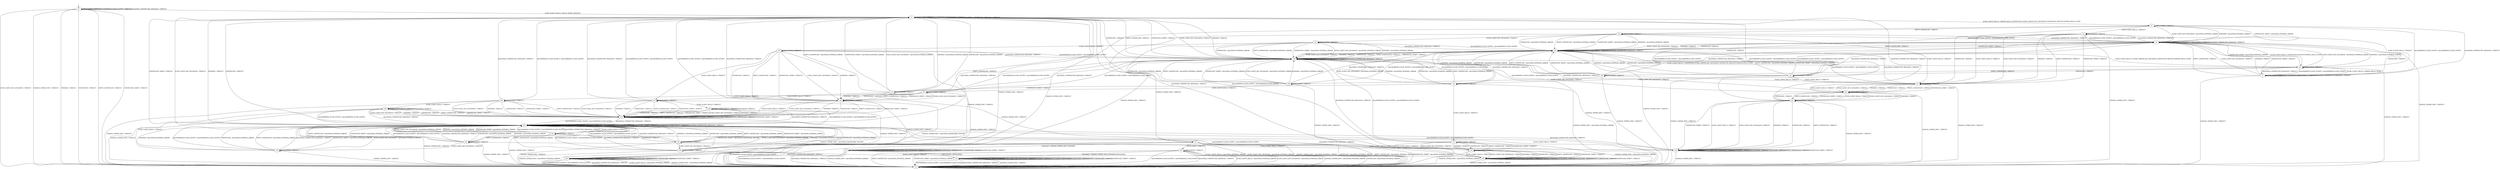 digraph h9 {
s0 [label="s0"];
s1 [label="s1"];
s2 [label="s2"];
s3 [label="s3"];
s4 [label="s4"];
s5 [label="s5"];
s6 [label="s6"];
s7 [label="s7"];
s8 [label="s8"];
s9 [label="s9"];
s10 [label="s10"];
s11 [label="s11"];
s12 [label="s12"];
s13 [label="s13"];
s14 [label="s14"];
s15 [label="s15"];
s16 [label="s16"];
s17 [label="s17"];
s18 [label="s18"];
s19 [label="s19"];
s20 [label="s20"];
s21 [label="s21"];
s22 [label="s22"];
s23 [label="s23"];
s24 [label="s24"];
s25 [label="s25"];
s26 [label="s26"];
s27 [label="s27"];
s28 [label="s28"];
s29 [label="s29"];
s30 [label="s30"];
s31 [label="s31"];
s32 [label="s32"];
s33 [label="s33"];
s34 [label="s34"];
s35 [label="s35"];
s36 [label="s36"];
s37 [label="s37"];
s38 [label="s38"];
s39 [label="s39"];
s40 [label="s40"];
s41 [label="s41"];
s42 [label="s42"];
s0 -> s1 [label="ECDH_CLIENT_HELLO / HELLO_VERIFY_REQUEST"];
s0 -> s2 [label="ECDH_CLIENT_KEY_EXCHANGE / TIMEOUT"];
s0 -> s2 [label="CHANGE_CIPHER_SPEC / TIMEOUT"];
s0 -> s2 [label="FINISHED / TIMEOUT"];
s0 -> s0 [label="APPLICATION / TIMEOUT"];
s0 -> s2 [label="CERTIFICATE / TIMEOUT"];
s0 -> s2 [label="EMPTY_CERTIFICATE / TIMEOUT"];
s0 -> s2 [label="CERTIFICATE_VERIFY / TIMEOUT"];
s0 -> s0 [label="Alert(WARNING,CLOSE_NOTIFY) / TIMEOUT"];
s0 -> s0 [label="Alert(FATAL,UNEXPECTED_MESSAGE) / TIMEOUT"];
s1 -> s3 [label="ECDH_CLIENT_HELLO / SERVER_HELLO,CERTIFICATE,ECDHE_SERVER_KEY_EXCHANGE,CERTIFICATE_REQUEST,SERVER_HELLO_DONE"];
s1 -> s23 [label="ECDH_CLIENT_KEY_EXCHANGE / TIMEOUT"];
s1 -> s2 [label="CHANGE_CIPHER_SPEC / TIMEOUT"];
s1 -> s23 [label="FINISHED / TIMEOUT"];
s1 -> s1 [label="APPLICATION / TIMEOUT"];
s1 -> s23 [label="CERTIFICATE / TIMEOUT"];
s1 -> s23 [label="EMPTY_CERTIFICATE / TIMEOUT"];
s1 -> s23 [label="CERTIFICATE_VERIFY / TIMEOUT"];
s1 -> s1 [label="Alert(WARNING,CLOSE_NOTIFY) / TIMEOUT"];
s1 -> s1 [label="Alert(FATAL,UNEXPECTED_MESSAGE) / TIMEOUT"];
s2 -> s2 [label="ECDH_CLIENT_HELLO / TIMEOUT"];
s2 -> s2 [label="ECDH_CLIENT_KEY_EXCHANGE / TIMEOUT"];
s2 -> s2 [label="CHANGE_CIPHER_SPEC / TIMEOUT"];
s2 -> s2 [label="FINISHED / TIMEOUT"];
s2 -> s2 [label="APPLICATION / TIMEOUT"];
s2 -> s2 [label="CERTIFICATE / TIMEOUT"];
s2 -> s2 [label="EMPTY_CERTIFICATE / TIMEOUT"];
s2 -> s2 [label="CERTIFICATE_VERIFY / TIMEOUT"];
s2 -> s2 [label="Alert(WARNING,CLOSE_NOTIFY) / TIMEOUT"];
s2 -> s2 [label="Alert(FATAL,UNEXPECTED_MESSAGE) / TIMEOUT"];
s3 -> s4 [label="ECDH_CLIENT_HELLO / TIMEOUT"];
s3 -> s5 [label="ECDH_CLIENT_KEY_EXCHANGE / Alert(FATAL,INTERNAL_ERROR)"];
s3 -> s2 [label="CHANGE_CIPHER_SPEC / TIMEOUT"];
s3 -> s5 [label="FINISHED / Alert(FATAL,INTERNAL_ERROR)"];
s3 -> s3 [label="APPLICATION / TIMEOUT"];
s3 -> s6 [label="CERTIFICATE / TIMEOUT"];
s3 -> s31 [label="EMPTY_CERTIFICATE / TIMEOUT"];
s3 -> s5 [label="CERTIFICATE_VERIFY / Alert(FATAL,INTERNAL_ERROR)"];
s3 -> s7 [label="Alert(WARNING,CLOSE_NOTIFY) / Alert(WARNING,CLOSE_NOTIFY)"];
s3 -> s7 [label="Alert(FATAL,UNEXPECTED_MESSAGE) / TIMEOUT"];
s4 -> s17 [label="ECDH_CLIENT_HELLO / TIMEOUT"];
s4 -> s17 [label="ECDH_CLIENT_KEY_EXCHANGE / TIMEOUT"];
s4 -> s2 [label="CHANGE_CIPHER_SPEC / TIMEOUT"];
s4 -> s17 [label="FINISHED / TIMEOUT"];
s4 -> s4 [label="APPLICATION / TIMEOUT"];
s4 -> s17 [label="CERTIFICATE / TIMEOUT"];
s4 -> s17 [label="EMPTY_CERTIFICATE / TIMEOUT"];
s4 -> s17 [label="CERTIFICATE_VERIFY / TIMEOUT"];
s4 -> s5 [label="Alert(WARNING,CLOSE_NOTIFY) / Alert(WARNING,CLOSE_NOTIFY)"];
s4 -> s5 [label="Alert(FATAL,UNEXPECTED_MESSAGE) / TIMEOUT"];
s5 -> s37 [label="ECDH_CLIENT_HELLO / CERTIFICATE_REQUEST,SERVER_HELLO_DONE"];
s5 -> s8 [label="ECDH_CLIENT_KEY_EXCHANGE / TIMEOUT"];
s5 -> s2 [label="CHANGE_CIPHER_SPEC / TIMEOUT"];
s5 -> s8 [label="FINISHED / TIMEOUT"];
s5 -> s5 [label="APPLICATION / TIMEOUT"];
s5 -> s8 [label="CERTIFICATE / TIMEOUT"];
s5 -> s8 [label="EMPTY_CERTIFICATE / TIMEOUT"];
s5 -> s8 [label="CERTIFICATE_VERIFY / TIMEOUT"];
s5 -> s5 [label="Alert(WARNING,CLOSE_NOTIFY) / TIMEOUT"];
s5 -> s5 [label="Alert(FATAL,UNEXPECTED_MESSAGE) / TIMEOUT"];
s6 -> s17 [label="ECDH_CLIENT_HELLO / TIMEOUT"];
s6 -> s9 [label="ECDH_CLIENT_KEY_EXCHANGE / TIMEOUT"];
s6 -> s2 [label="CHANGE_CIPHER_SPEC / TIMEOUT"];
s6 -> s8 [label="FINISHED / Alert(FATAL,INTERNAL_ERROR)"];
s6 -> s6 [label="APPLICATION / TIMEOUT"];
s6 -> s8 [label="CERTIFICATE / Alert(FATAL,INTERNAL_ERROR)"];
s6 -> s8 [label="EMPTY_CERTIFICATE / Alert(FATAL,INTERNAL_ERROR)"];
s6 -> s8 [label="CERTIFICATE_VERIFY / Alert(FATAL,INTERNAL_ERROR)"];
s6 -> s5 [label="Alert(WARNING,CLOSE_NOTIFY) / Alert(WARNING,CLOSE_NOTIFY)"];
s6 -> s5 [label="Alert(FATAL,UNEXPECTED_MESSAGE) / TIMEOUT"];
s7 -> s37 [label="ECDH_CLIENT_HELLO / SERVER_HELLO_DONE"];
s7 -> s5 [label="ECDH_CLIENT_KEY_EXCHANGE / TIMEOUT"];
s7 -> s2 [label="CHANGE_CIPHER_SPEC / TIMEOUT"];
s7 -> s5 [label="FINISHED / TIMEOUT"];
s7 -> s7 [label="APPLICATION / TIMEOUT"];
s7 -> s5 [label="CERTIFICATE / TIMEOUT"];
s7 -> s5 [label="EMPTY_CERTIFICATE / TIMEOUT"];
s7 -> s5 [label="CERTIFICATE_VERIFY / TIMEOUT"];
s7 -> s7 [label="Alert(WARNING,CLOSE_NOTIFY) / TIMEOUT"];
s7 -> s7 [label="Alert(FATAL,UNEXPECTED_MESSAGE) / TIMEOUT"];
s8 -> s37 [label="ECDH_CLIENT_HELLO / ECDHE_SERVER_KEY_EXCHANGE,CERTIFICATE_REQUEST,SERVER_HELLO_DONE"];
s8 -> s10 [label="ECDH_CLIENT_KEY_EXCHANGE / TIMEOUT"];
s8 -> s2 [label="CHANGE_CIPHER_SPEC / TIMEOUT"];
s8 -> s10 [label="FINISHED / TIMEOUT"];
s8 -> s8 [label="APPLICATION / TIMEOUT"];
s8 -> s10 [label="CERTIFICATE / TIMEOUT"];
s8 -> s10 [label="EMPTY_CERTIFICATE / TIMEOUT"];
s8 -> s10 [label="CERTIFICATE_VERIFY / TIMEOUT"];
s8 -> s8 [label="Alert(WARNING,CLOSE_NOTIFY) / TIMEOUT"];
s8 -> s8 [label="Alert(FATAL,UNEXPECTED_MESSAGE) / TIMEOUT"];
s9 -> s11 [label="ECDH_CLIENT_HELLO / TIMEOUT"];
s9 -> s10 [label="ECDH_CLIENT_KEY_EXCHANGE / Alert(FATAL,INTERNAL_ERROR)"];
s9 -> s2 [label="CHANGE_CIPHER_SPEC / Alert(FATAL,INTERNAL_ERROR)"];
s9 -> s10 [label="FINISHED / Alert(FATAL,INTERNAL_ERROR)"];
s9 -> s9 [label="APPLICATION / TIMEOUT"];
s9 -> s10 [label="CERTIFICATE / Alert(FATAL,INTERNAL_ERROR)"];
s9 -> s10 [label="EMPTY_CERTIFICATE / Alert(FATAL,INTERNAL_ERROR)"];
s9 -> s12 [label="CERTIFICATE_VERIFY / TIMEOUT"];
s9 -> s8 [label="Alert(WARNING,CLOSE_NOTIFY) / Alert(WARNING,CLOSE_NOTIFY)"];
s9 -> s8 [label="Alert(FATAL,UNEXPECTED_MESSAGE) / TIMEOUT"];
s10 -> s37 [label="ECDH_CLIENT_HELLO / CERTIFICATE,ECDHE_SERVER_KEY_EXCHANGE,CERTIFICATE_REQUEST,SERVER_HELLO_DONE"];
s10 -> s1 [label="ECDH_CLIENT_KEY_EXCHANGE / TIMEOUT"];
s10 -> s2 [label="CHANGE_CIPHER_SPEC / TIMEOUT"];
s10 -> s1 [label="FINISHED / TIMEOUT"];
s10 -> s10 [label="APPLICATION / TIMEOUT"];
s10 -> s1 [label="CERTIFICATE / TIMEOUT"];
s10 -> s1 [label="EMPTY_CERTIFICATE / TIMEOUT"];
s10 -> s1 [label="CERTIFICATE_VERIFY / TIMEOUT"];
s10 -> s10 [label="Alert(WARNING,CLOSE_NOTIFY) / TIMEOUT"];
s10 -> s10 [label="Alert(FATAL,UNEXPECTED_MESSAGE) / TIMEOUT"];
s11 -> s18 [label="ECDH_CLIENT_HELLO / TIMEOUT"];
s11 -> s18 [label="ECDH_CLIENT_KEY_EXCHANGE / TIMEOUT"];
s11 -> s2 [label="CHANGE_CIPHER_SPEC / Alert(FATAL,INTERNAL_ERROR)"];
s11 -> s18 [label="FINISHED / TIMEOUT"];
s11 -> s11 [label="APPLICATION / TIMEOUT"];
s11 -> s18 [label="CERTIFICATE / TIMEOUT"];
s11 -> s18 [label="EMPTY_CERTIFICATE / TIMEOUT"];
s11 -> s18 [label="CERTIFICATE_VERIFY / TIMEOUT"];
s11 -> s10 [label="Alert(WARNING,CLOSE_NOTIFY) / Alert(WARNING,CLOSE_NOTIFY)"];
s11 -> s10 [label="Alert(FATAL,UNEXPECTED_MESSAGE) / TIMEOUT"];
s12 -> s19 [label="ECDH_CLIENT_HELLO / TIMEOUT"];
s12 -> s1 [label="ECDH_CLIENT_KEY_EXCHANGE / Alert(FATAL,INTERNAL_ERROR)"];
s12 -> s13 [label="CHANGE_CIPHER_SPEC / TIMEOUT"];
s12 -> s1 [label="FINISHED / Alert(FATAL,INTERNAL_ERROR)"];
s12 -> s12 [label="APPLICATION / TIMEOUT"];
s12 -> s1 [label="CERTIFICATE / Alert(FATAL,INTERNAL_ERROR)"];
s12 -> s1 [label="EMPTY_CERTIFICATE / Alert(FATAL,INTERNAL_ERROR)"];
s12 -> s1 [label="CERTIFICATE_VERIFY / Alert(FATAL,INTERNAL_ERROR)"];
s12 -> s10 [label="Alert(WARNING,CLOSE_NOTIFY) / Alert(WARNING,CLOSE_NOTIFY)"];
s12 -> s10 [label="Alert(FATAL,UNEXPECTED_MESSAGE) / TIMEOUT"];
s13 -> s2 [label="ECDH_CLIENT_HELLO / Alert(FATAL,INTERNAL_ERROR)"];
s13 -> s2 [label="ECDH_CLIENT_KEY_EXCHANGE / Alert(FATAL,INTERNAL_ERROR)"];
s13 -> s2 [label="CHANGE_CIPHER_SPEC / Alert(FATAL,INTERNAL_ERROR)"];
s13 -> s14 [label="FINISHED / CHANGE_CIPHER_SPEC,FINISHED"];
s13 -> s15 [label="APPLICATION / TIMEOUT"];
s13 -> s2 [label="CERTIFICATE / Alert(FATAL,INTERNAL_ERROR)"];
s13 -> s2 [label="EMPTY_CERTIFICATE / Alert(FATAL,INTERNAL_ERROR)"];
s13 -> s2 [label="CERTIFICATE_VERIFY / Alert(FATAL,INTERNAL_ERROR)"];
s13 -> s2 [label="Alert(WARNING,CLOSE_NOTIFY) / Alert(WARNING,CLOSE_NOTIFY)"];
s13 -> s2 [label="Alert(FATAL,UNEXPECTED_MESSAGE) / TIMEOUT"];
s14 -> s14 [label="ECDH_CLIENT_HELLO / Alert(WARNING,NO_RENEGOTIATION)"];
s14 -> s14 [label="ECDH_CLIENT_KEY_EXCHANGE / TIMEOUT"];
s14 -> s2 [label="CHANGE_CIPHER_SPEC / Alert(FATAL,INTERNAL_ERROR)"];
s14 -> s14 [label="FINISHED / TIMEOUT"];
s14 -> s16 [label="APPLICATION / APPLICATION"];
s14 -> s14 [label="CERTIFICATE / TIMEOUT"];
s14 -> s14 [label="EMPTY_CERTIFICATE / TIMEOUT"];
s14 -> s14 [label="CERTIFICATE_VERIFY / TIMEOUT"];
s14 -> s2 [label="Alert(WARNING,CLOSE_NOTIFY) / Alert(WARNING,CLOSE_NOTIFY)"];
s14 -> s2 [label="Alert(FATAL,UNEXPECTED_MESSAGE) / TIMEOUT"];
s15 -> s2 [label="ECDH_CLIENT_HELLO / Alert(FATAL,INTERNAL_ERROR)"];
s15 -> s2 [label="ECDH_CLIENT_KEY_EXCHANGE / Alert(FATAL,INTERNAL_ERROR)"];
s15 -> s2 [label="CHANGE_CIPHER_SPEC / Alert(FATAL,INTERNAL_ERROR)"];
s15 -> s16 [label="FINISHED / CHANGE_CIPHER_SPEC,FINISHED,APPLICATION"];
s15 -> s15 [label="APPLICATION / TIMEOUT"];
s15 -> s2 [label="CERTIFICATE / Alert(FATAL,INTERNAL_ERROR)"];
s15 -> s2 [label="EMPTY_CERTIFICATE / Alert(FATAL,INTERNAL_ERROR)"];
s15 -> s2 [label="CERTIFICATE_VERIFY / Alert(FATAL,INTERNAL_ERROR)"];
s15 -> s2 [label="Alert(WARNING,CLOSE_NOTIFY) / Alert(WARNING,CLOSE_NOTIFY)"];
s15 -> s2 [label="Alert(FATAL,UNEXPECTED_MESSAGE) / TIMEOUT"];
s16 -> s16 [label="ECDH_CLIENT_HELLO / Alert(WARNING,NO_RENEGOTIATION)"];
s16 -> s16 [label="ECDH_CLIENT_KEY_EXCHANGE / TIMEOUT"];
s16 -> s2 [label="CHANGE_CIPHER_SPEC / TIMEOUT"];
s16 -> s16 [label="FINISHED / TIMEOUT"];
s16 -> s16 [label="APPLICATION / APPLICATION"];
s16 -> s16 [label="CERTIFICATE / TIMEOUT"];
s16 -> s16 [label="EMPTY_CERTIFICATE / TIMEOUT"];
s16 -> s16 [label="CERTIFICATE_VERIFY / TIMEOUT"];
s16 -> s2 [label="Alert(WARNING,CLOSE_NOTIFY) / Alert(WARNING,CLOSE_NOTIFY)"];
s16 -> s2 [label="Alert(FATAL,UNEXPECTED_MESSAGE) / TIMEOUT"];
s17 -> s20 [label="ECDH_CLIENT_HELLO / TIMEOUT"];
s17 -> s20 [label="ECDH_CLIENT_KEY_EXCHANGE / TIMEOUT"];
s17 -> s2 [label="CHANGE_CIPHER_SPEC / TIMEOUT"];
s17 -> s20 [label="FINISHED / TIMEOUT"];
s17 -> s17 [label="APPLICATION / TIMEOUT"];
s17 -> s20 [label="CERTIFICATE / TIMEOUT"];
s17 -> s20 [label="EMPTY_CERTIFICATE / TIMEOUT"];
s17 -> s20 [label="CERTIFICATE_VERIFY / TIMEOUT"];
s17 -> s8 [label="Alert(WARNING,CLOSE_NOTIFY) / Alert(WARNING,CLOSE_NOTIFY)"];
s17 -> s8 [label="Alert(FATAL,UNEXPECTED_MESSAGE) / TIMEOUT"];
s18 -> s28 [label="ECDH_CLIENT_HELLO / TIMEOUT"];
s18 -> s28 [label="ECDH_CLIENT_KEY_EXCHANGE / TIMEOUT"];
s18 -> s2 [label="CHANGE_CIPHER_SPEC / Alert(FATAL,INTERNAL_ERROR)"];
s18 -> s28 [label="FINISHED / TIMEOUT"];
s18 -> s18 [label="APPLICATION / TIMEOUT"];
s18 -> s28 [label="CERTIFICATE / TIMEOUT"];
s18 -> s28 [label="EMPTY_CERTIFICATE / TIMEOUT"];
s18 -> s28 [label="CERTIFICATE_VERIFY / TIMEOUT"];
s18 -> s1 [label="Alert(WARNING,CLOSE_NOTIFY) / Alert(WARNING,CLOSE_NOTIFY)"];
s18 -> s1 [label="Alert(FATAL,UNEXPECTED_MESSAGE) / TIMEOUT"];
s19 -> s29 [label="ECDH_CLIENT_HELLO / TIMEOUT"];
s19 -> s21 [label="ECDH_CLIENT_KEY_EXCHANGE / TIMEOUT"];
s19 -> s22 [label="CHANGE_CIPHER_SPEC / TIMEOUT"];
s19 -> s21 [label="FINISHED / TIMEOUT"];
s19 -> s19 [label="APPLICATION / TIMEOUT"];
s19 -> s21 [label="CERTIFICATE / TIMEOUT"];
s19 -> s21 [label="EMPTY_CERTIFICATE / TIMEOUT"];
s19 -> s21 [label="CERTIFICATE_VERIFY / TIMEOUT"];
s19 -> s1 [label="Alert(WARNING,CLOSE_NOTIFY) / Alert(WARNING,CLOSE_NOTIFY)"];
s19 -> s1 [label="Alert(FATAL,UNEXPECTED_MESSAGE) / TIMEOUT"];
s20 -> s27 [label="ECDH_CLIENT_HELLO / TIMEOUT"];
s20 -> s27 [label="ECDH_CLIENT_KEY_EXCHANGE / TIMEOUT"];
s20 -> s2 [label="CHANGE_CIPHER_SPEC / TIMEOUT"];
s20 -> s27 [label="FINISHED / TIMEOUT"];
s20 -> s20 [label="APPLICATION / TIMEOUT"];
s20 -> s27 [label="CERTIFICATE / TIMEOUT"];
s20 -> s27 [label="EMPTY_CERTIFICATE / TIMEOUT"];
s20 -> s27 [label="CERTIFICATE_VERIFY / TIMEOUT"];
s20 -> s10 [label="Alert(WARNING,CLOSE_NOTIFY) / Alert(WARNING,CLOSE_NOTIFY)"];
s20 -> s10 [label="Alert(FATAL,UNEXPECTED_MESSAGE) / TIMEOUT"];
s21 -> s21 [label="ECDH_CLIENT_HELLO / TIMEOUT"];
s21 -> s21 [label="ECDH_CLIENT_KEY_EXCHANGE / TIMEOUT"];
s21 -> s2 [label="CHANGE_CIPHER_SPEC / Alert(FATAL,HANDSHAKE_FAILURE)"];
s21 -> s21 [label="FINISHED / TIMEOUT"];
s21 -> s21 [label="APPLICATION / TIMEOUT"];
s21 -> s21 [label="CERTIFICATE / TIMEOUT"];
s21 -> s21 [label="EMPTY_CERTIFICATE / TIMEOUT"];
s21 -> s21 [label="CERTIFICATE_VERIFY / TIMEOUT"];
s21 -> s23 [label="Alert(WARNING,CLOSE_NOTIFY) / Alert(WARNING,CLOSE_NOTIFY)"];
s21 -> s23 [label="Alert(FATAL,UNEXPECTED_MESSAGE) / TIMEOUT"];
s22 -> s2 [label="ECDH_CLIENT_HELLO / Alert(FATAL,INTERNAL_ERROR)"];
s22 -> s22 [label="ECDH_CLIENT_KEY_EXCHANGE / TIMEOUT"];
s22 -> s2 [label="CHANGE_CIPHER_SPEC / Alert(FATAL,INTERNAL_ERROR)"];
s22 -> s22 [label="FINISHED / TIMEOUT"];
s22 -> s22 [label="APPLICATION / TIMEOUT"];
s22 -> s22 [label="CERTIFICATE / TIMEOUT"];
s22 -> s22 [label="EMPTY_CERTIFICATE / TIMEOUT"];
s22 -> s22 [label="CERTIFICATE_VERIFY / TIMEOUT"];
s22 -> s2 [label="Alert(WARNING,CLOSE_NOTIFY) / Alert(WARNING,CLOSE_NOTIFY)"];
s22 -> s2 [label="Alert(FATAL,UNEXPECTED_MESSAGE) / TIMEOUT"];
s23 -> s24 [label="ECDH_CLIENT_HELLO / TIMEOUT"];
s23 -> s23 [label="ECDH_CLIENT_KEY_EXCHANGE / TIMEOUT"];
s23 -> s2 [label="CHANGE_CIPHER_SPEC / TIMEOUT"];
s23 -> s23 [label="FINISHED / TIMEOUT"];
s23 -> s23 [label="APPLICATION / TIMEOUT"];
s23 -> s23 [label="CERTIFICATE / TIMEOUT"];
s23 -> s23 [label="EMPTY_CERTIFICATE / TIMEOUT"];
s23 -> s23 [label="CERTIFICATE_VERIFY / TIMEOUT"];
s23 -> s23 [label="Alert(WARNING,CLOSE_NOTIFY) / TIMEOUT"];
s23 -> s23 [label="Alert(FATAL,UNEXPECTED_MESSAGE) / TIMEOUT"];
s24 -> s30 [label="ECDH_CLIENT_HELLO / TIMEOUT"];
s24 -> s23 [label="ECDH_CLIENT_KEY_EXCHANGE / Alert(FATAL,INTERNAL_ERROR)"];
s24 -> s2 [label="CHANGE_CIPHER_SPEC / TIMEOUT"];
s24 -> s23 [label="FINISHED / Alert(FATAL,INTERNAL_ERROR)"];
s24 -> s24 [label="APPLICATION / TIMEOUT"];
s24 -> s25 [label="CERTIFICATE / TIMEOUT"];
s24 -> s32 [label="EMPTY_CERTIFICATE / TIMEOUT"];
s24 -> s23 [label="CERTIFICATE_VERIFY / Alert(FATAL,INTERNAL_ERROR)"];
s24 -> s23 [label="Alert(WARNING,CLOSE_NOTIFY) / Alert(WARNING,CLOSE_NOTIFY)"];
s24 -> s23 [label="Alert(FATAL,UNEXPECTED_MESSAGE) / TIMEOUT"];
s25 -> s30 [label="ECDH_CLIENT_HELLO / TIMEOUT"];
s25 -> s26 [label="ECDH_CLIENT_KEY_EXCHANGE / TIMEOUT"];
s25 -> s2 [label="CHANGE_CIPHER_SPEC / TIMEOUT"];
s25 -> s23 [label="FINISHED / Alert(FATAL,INTERNAL_ERROR)"];
s25 -> s25 [label="APPLICATION / TIMEOUT"];
s25 -> s23 [label="CERTIFICATE / Alert(FATAL,INTERNAL_ERROR)"];
s25 -> s23 [label="EMPTY_CERTIFICATE / Alert(FATAL,INTERNAL_ERROR)"];
s25 -> s23 [label="CERTIFICATE_VERIFY / Alert(FATAL,INTERNAL_ERROR)"];
s25 -> s23 [label="Alert(WARNING,CLOSE_NOTIFY) / Alert(WARNING,CLOSE_NOTIFY)"];
s25 -> s23 [label="Alert(FATAL,UNEXPECTED_MESSAGE) / TIMEOUT"];
s26 -> s28 [label="ECDH_CLIENT_HELLO / TIMEOUT"];
s26 -> s23 [label="ECDH_CLIENT_KEY_EXCHANGE / Alert(FATAL,INTERNAL_ERROR)"];
s26 -> s2 [label="CHANGE_CIPHER_SPEC / Alert(FATAL,INTERNAL_ERROR)"];
s26 -> s23 [label="FINISHED / Alert(FATAL,INTERNAL_ERROR)"];
s26 -> s26 [label="APPLICATION / TIMEOUT"];
s26 -> s23 [label="CERTIFICATE / Alert(FATAL,INTERNAL_ERROR)"];
s26 -> s23 [label="EMPTY_CERTIFICATE / Alert(FATAL,INTERNAL_ERROR)"];
s26 -> s23 [label="CERTIFICATE_VERIFY / Alert(FATAL,HANDSHAKE_FAILURE)"];
s26 -> s23 [label="Alert(WARNING,CLOSE_NOTIFY) / Alert(WARNING,CLOSE_NOTIFY)"];
s26 -> s23 [label="Alert(FATAL,UNEXPECTED_MESSAGE) / TIMEOUT"];
s27 -> s30 [label="ECDH_CLIENT_HELLO / TIMEOUT"];
s27 -> s30 [label="ECDH_CLIENT_KEY_EXCHANGE / TIMEOUT"];
s27 -> s2 [label="CHANGE_CIPHER_SPEC / TIMEOUT"];
s27 -> s30 [label="FINISHED / TIMEOUT"];
s27 -> s27 [label="APPLICATION / TIMEOUT"];
s27 -> s30 [label="CERTIFICATE / TIMEOUT"];
s27 -> s30 [label="EMPTY_CERTIFICATE / TIMEOUT"];
s27 -> s30 [label="CERTIFICATE_VERIFY / TIMEOUT"];
s27 -> s1 [label="Alert(WARNING,CLOSE_NOTIFY) / Alert(WARNING,CLOSE_NOTIFY)"];
s27 -> s1 [label="Alert(FATAL,UNEXPECTED_MESSAGE) / TIMEOUT"];
s28 -> s28 [label="ECDH_CLIENT_HELLO / TIMEOUT"];
s28 -> s28 [label="ECDH_CLIENT_KEY_EXCHANGE / TIMEOUT"];
s28 -> s2 [label="CHANGE_CIPHER_SPEC / Alert(FATAL,INTERNAL_ERROR)"];
s28 -> s28 [label="FINISHED / TIMEOUT"];
s28 -> s28 [label="APPLICATION / TIMEOUT"];
s28 -> s28 [label="CERTIFICATE / TIMEOUT"];
s28 -> s28 [label="EMPTY_CERTIFICATE / TIMEOUT"];
s28 -> s28 [label="CERTIFICATE_VERIFY / TIMEOUT"];
s28 -> s23 [label="Alert(WARNING,CLOSE_NOTIFY) / Alert(WARNING,CLOSE_NOTIFY)"];
s28 -> s23 [label="Alert(FATAL,UNEXPECTED_MESSAGE) / TIMEOUT"];
s29 -> s29 [label="ECDH_CLIENT_HELLO / TIMEOUT"];
s29 -> s21 [label="ECDH_CLIENT_KEY_EXCHANGE / TIMEOUT"];
s29 -> s22 [label="CHANGE_CIPHER_SPEC / TIMEOUT"];
s29 -> s21 [label="FINISHED / TIMEOUT"];
s29 -> s29 [label="APPLICATION / TIMEOUT"];
s29 -> s21 [label="CERTIFICATE / TIMEOUT"];
s29 -> s21 [label="EMPTY_CERTIFICATE / TIMEOUT"];
s29 -> s21 [label="CERTIFICATE_VERIFY / TIMEOUT"];
s29 -> s23 [label="Alert(WARNING,CLOSE_NOTIFY) / Alert(WARNING,CLOSE_NOTIFY)"];
s29 -> s23 [label="Alert(FATAL,UNEXPECTED_MESSAGE) / TIMEOUT"];
s30 -> s30 [label="ECDH_CLIENT_HELLO / TIMEOUT"];
s30 -> s30 [label="ECDH_CLIENT_KEY_EXCHANGE / TIMEOUT"];
s30 -> s2 [label="CHANGE_CIPHER_SPEC / TIMEOUT"];
s30 -> s30 [label="FINISHED / TIMEOUT"];
s30 -> s30 [label="APPLICATION / TIMEOUT"];
s30 -> s30 [label="CERTIFICATE / TIMEOUT"];
s30 -> s30 [label="EMPTY_CERTIFICATE / TIMEOUT"];
s30 -> s30 [label="CERTIFICATE_VERIFY / TIMEOUT"];
s30 -> s23 [label="Alert(WARNING,CLOSE_NOTIFY) / Alert(WARNING,CLOSE_NOTIFY)"];
s30 -> s23 [label="Alert(FATAL,UNEXPECTED_MESSAGE) / TIMEOUT"];
s31 -> s17 [label="ECDH_CLIENT_HELLO / TIMEOUT"];
s31 -> s33 [label="ECDH_CLIENT_KEY_EXCHANGE / TIMEOUT"];
s31 -> s2 [label="CHANGE_CIPHER_SPEC / TIMEOUT"];
s31 -> s8 [label="FINISHED / Alert(FATAL,INTERNAL_ERROR)"];
s31 -> s31 [label="APPLICATION / TIMEOUT"];
s31 -> s8 [label="CERTIFICATE / Alert(FATAL,INTERNAL_ERROR)"];
s31 -> s8 [label="EMPTY_CERTIFICATE / Alert(FATAL,INTERNAL_ERROR)"];
s31 -> s8 [label="CERTIFICATE_VERIFY / Alert(FATAL,INTERNAL_ERROR)"];
s31 -> s5 [label="Alert(WARNING,CLOSE_NOTIFY) / Alert(WARNING,CLOSE_NOTIFY)"];
s31 -> s5 [label="Alert(FATAL,UNEXPECTED_MESSAGE) / TIMEOUT"];
s32 -> s30 [label="ECDH_CLIENT_HELLO / TIMEOUT"];
s32 -> s34 [label="ECDH_CLIENT_KEY_EXCHANGE / TIMEOUT"];
s32 -> s2 [label="CHANGE_CIPHER_SPEC / TIMEOUT"];
s32 -> s23 [label="FINISHED / Alert(FATAL,INTERNAL_ERROR)"];
s32 -> s32 [label="APPLICATION / TIMEOUT"];
s32 -> s23 [label="CERTIFICATE / Alert(FATAL,INTERNAL_ERROR)"];
s32 -> s23 [label="EMPTY_CERTIFICATE / Alert(FATAL,INTERNAL_ERROR)"];
s32 -> s23 [label="CERTIFICATE_VERIFY / Alert(FATAL,INTERNAL_ERROR)"];
s32 -> s23 [label="Alert(WARNING,CLOSE_NOTIFY) / Alert(WARNING,CLOSE_NOTIFY)"];
s32 -> s23 [label="Alert(FATAL,UNEXPECTED_MESSAGE) / TIMEOUT"];
s33 -> s35 [label="ECDH_CLIENT_HELLO / TIMEOUT"];
s33 -> s10 [label="ECDH_CLIENT_KEY_EXCHANGE / Alert(FATAL,INTERNAL_ERROR)"];
s33 -> s13 [label="CHANGE_CIPHER_SPEC / TIMEOUT"];
s33 -> s10 [label="FINISHED / Alert(FATAL,INTERNAL_ERROR)"];
s33 -> s33 [label="APPLICATION / TIMEOUT"];
s33 -> s10 [label="CERTIFICATE / Alert(FATAL,INTERNAL_ERROR)"];
s33 -> s10 [label="EMPTY_CERTIFICATE / Alert(FATAL,INTERNAL_ERROR)"];
s33 -> s10 [label="CERTIFICATE_VERIFY / Alert(FATAL,INTERNAL_ERROR)"];
s33 -> s8 [label="Alert(WARNING,CLOSE_NOTIFY) / Alert(WARNING,CLOSE_NOTIFY)"];
s33 -> s8 [label="Alert(FATAL,UNEXPECTED_MESSAGE) / TIMEOUT"];
s34 -> s40 [label="ECDH_CLIENT_HELLO / TIMEOUT"];
s34 -> s23 [label="ECDH_CLIENT_KEY_EXCHANGE / Alert(FATAL,INTERNAL_ERROR)"];
s34 -> s2 [label="CHANGE_CIPHER_SPEC / TIMEOUT"];
s34 -> s23 [label="FINISHED / Alert(FATAL,INTERNAL_ERROR)"];
s34 -> s34 [label="APPLICATION / TIMEOUT"];
s34 -> s23 [label="CERTIFICATE / Alert(FATAL,INTERNAL_ERROR)"];
s34 -> s23 [label="EMPTY_CERTIFICATE / Alert(FATAL,INTERNAL_ERROR)"];
s34 -> s23 [label="CERTIFICATE_VERIFY / Alert(FATAL,INTERNAL_ERROR)"];
s34 -> s23 [label="Alert(WARNING,CLOSE_NOTIFY) / Alert(WARNING,CLOSE_NOTIFY)"];
s34 -> s23 [label="Alert(FATAL,UNEXPECTED_MESSAGE) / TIMEOUT"];
s35 -> s19 [label="ECDH_CLIENT_HELLO / TIMEOUT"];
s35 -> s36 [label="ECDH_CLIENT_KEY_EXCHANGE / TIMEOUT"];
s35 -> s22 [label="CHANGE_CIPHER_SPEC / TIMEOUT"];
s35 -> s36 [label="FINISHED / TIMEOUT"];
s35 -> s35 [label="APPLICATION / TIMEOUT"];
s35 -> s36 [label="CERTIFICATE / TIMEOUT"];
s35 -> s36 [label="EMPTY_CERTIFICATE / TIMEOUT"];
s35 -> s36 [label="CERTIFICATE_VERIFY / TIMEOUT"];
s35 -> s10 [label="Alert(WARNING,CLOSE_NOTIFY) / Alert(WARNING,CLOSE_NOTIFY)"];
s35 -> s10 [label="Alert(FATAL,UNEXPECTED_MESSAGE) / TIMEOUT"];
s36 -> s21 [label="ECDH_CLIENT_HELLO / TIMEOUT"];
s36 -> s21 [label="ECDH_CLIENT_KEY_EXCHANGE / TIMEOUT"];
s36 -> s2 [label="CHANGE_CIPHER_SPEC / Alert(FATAL,HANDSHAKE_FAILURE)"];
s36 -> s21 [label="FINISHED / TIMEOUT"];
s36 -> s36 [label="APPLICATION / TIMEOUT"];
s36 -> s21 [label="CERTIFICATE / TIMEOUT"];
s36 -> s21 [label="EMPTY_CERTIFICATE / TIMEOUT"];
s36 -> s21 [label="CERTIFICATE_VERIFY / TIMEOUT"];
s36 -> s1 [label="Alert(WARNING,CLOSE_NOTIFY) / Alert(WARNING,CLOSE_NOTIFY)"];
s36 -> s1 [label="Alert(FATAL,UNEXPECTED_MESSAGE) / TIMEOUT"];
s37 -> s4 [label="ECDH_CLIENT_HELLO / TIMEOUT"];
s37 -> s5 [label="ECDH_CLIENT_KEY_EXCHANGE / Alert(FATAL,INTERNAL_ERROR)"];
s37 -> s2 [label="CHANGE_CIPHER_SPEC / TIMEOUT"];
s37 -> s5 [label="FINISHED / Alert(FATAL,INTERNAL_ERROR)"];
s37 -> s37 [label="APPLICATION / TIMEOUT"];
s37 -> s6 [label="CERTIFICATE / TIMEOUT"];
s37 -> s38 [label="EMPTY_CERTIFICATE / TIMEOUT"];
s37 -> s5 [label="CERTIFICATE_VERIFY / Alert(FATAL,INTERNAL_ERROR)"];
s37 -> s7 [label="Alert(WARNING,CLOSE_NOTIFY) / Alert(WARNING,CLOSE_NOTIFY)"];
s37 -> s7 [label="Alert(FATAL,UNEXPECTED_MESSAGE) / TIMEOUT"];
s38 -> s17 [label="ECDH_CLIENT_HELLO / TIMEOUT"];
s38 -> s39 [label="ECDH_CLIENT_KEY_EXCHANGE / TIMEOUT"];
s38 -> s2 [label="CHANGE_CIPHER_SPEC / TIMEOUT"];
s38 -> s8 [label="FINISHED / Alert(FATAL,INTERNAL_ERROR)"];
s38 -> s38 [label="APPLICATION / TIMEOUT"];
s38 -> s8 [label="CERTIFICATE / Alert(FATAL,INTERNAL_ERROR)"];
s38 -> s8 [label="EMPTY_CERTIFICATE / Alert(FATAL,INTERNAL_ERROR)"];
s38 -> s8 [label="CERTIFICATE_VERIFY / Alert(FATAL,INTERNAL_ERROR)"];
s38 -> s5 [label="Alert(WARNING,CLOSE_NOTIFY) / Alert(WARNING,CLOSE_NOTIFY)"];
s38 -> s5 [label="Alert(FATAL,UNEXPECTED_MESSAGE) / TIMEOUT"];
s39 -> s41 [label="ECDH_CLIENT_HELLO / TIMEOUT"];
s39 -> s10 [label="ECDH_CLIENT_KEY_EXCHANGE / Alert(FATAL,INTERNAL_ERROR)"];
s39 -> s2 [label="CHANGE_CIPHER_SPEC / TIMEOUT"];
s39 -> s10 [label="FINISHED / Alert(FATAL,INTERNAL_ERROR)"];
s39 -> s39 [label="APPLICATION / TIMEOUT"];
s39 -> s10 [label="CERTIFICATE / Alert(FATAL,INTERNAL_ERROR)"];
s39 -> s10 [label="EMPTY_CERTIFICATE / Alert(FATAL,INTERNAL_ERROR)"];
s39 -> s10 [label="CERTIFICATE_VERIFY / Alert(FATAL,INTERNAL_ERROR)"];
s39 -> s8 [label="Alert(WARNING,CLOSE_NOTIFY) / Alert(WARNING,CLOSE_NOTIFY)"];
s39 -> s8 [label="Alert(FATAL,UNEXPECTED_MESSAGE) / TIMEOUT"];
s40 -> s40 [label="ECDH_CLIENT_HELLO / TIMEOUT"];
s40 -> s21 [label="ECDH_CLIENT_KEY_EXCHANGE / TIMEOUT"];
s40 -> s2 [label="CHANGE_CIPHER_SPEC / TIMEOUT"];
s40 -> s21 [label="FINISHED / TIMEOUT"];
s40 -> s40 [label="APPLICATION / TIMEOUT"];
s40 -> s21 [label="CERTIFICATE / TIMEOUT"];
s40 -> s21 [label="EMPTY_CERTIFICATE / TIMEOUT"];
s40 -> s21 [label="CERTIFICATE_VERIFY / TIMEOUT"];
s40 -> s23 [label="Alert(WARNING,CLOSE_NOTIFY) / Alert(WARNING,CLOSE_NOTIFY)"];
s40 -> s23 [label="Alert(FATAL,UNEXPECTED_MESSAGE) / TIMEOUT"];
s41 -> s42 [label="ECDH_CLIENT_HELLO / TIMEOUT"];
s41 -> s36 [label="ECDH_CLIENT_KEY_EXCHANGE / TIMEOUT"];
s41 -> s2 [label="CHANGE_CIPHER_SPEC / TIMEOUT"];
s41 -> s36 [label="FINISHED / TIMEOUT"];
s41 -> s41 [label="APPLICATION / TIMEOUT"];
s41 -> s36 [label="CERTIFICATE / TIMEOUT"];
s41 -> s36 [label="EMPTY_CERTIFICATE / TIMEOUT"];
s41 -> s36 [label="CERTIFICATE_VERIFY / TIMEOUT"];
s41 -> s10 [label="Alert(WARNING,CLOSE_NOTIFY) / Alert(WARNING,CLOSE_NOTIFY)"];
s41 -> s10 [label="Alert(FATAL,UNEXPECTED_MESSAGE) / TIMEOUT"];
s42 -> s40 [label="ECDH_CLIENT_HELLO / TIMEOUT"];
s42 -> s21 [label="ECDH_CLIENT_KEY_EXCHANGE / TIMEOUT"];
s42 -> s2 [label="CHANGE_CIPHER_SPEC / TIMEOUT"];
s42 -> s21 [label="FINISHED / TIMEOUT"];
s42 -> s42 [label="APPLICATION / TIMEOUT"];
s42 -> s21 [label="CERTIFICATE / TIMEOUT"];
s42 -> s21 [label="EMPTY_CERTIFICATE / TIMEOUT"];
s42 -> s21 [label="CERTIFICATE_VERIFY / TIMEOUT"];
s42 -> s1 [label="Alert(WARNING,CLOSE_NOTIFY) / Alert(WARNING,CLOSE_NOTIFY)"];
s42 -> s1 [label="Alert(FATAL,UNEXPECTED_MESSAGE) / TIMEOUT"];
__start0 [shape=none, label=""];
__start0 -> s0 [label=""];
}
